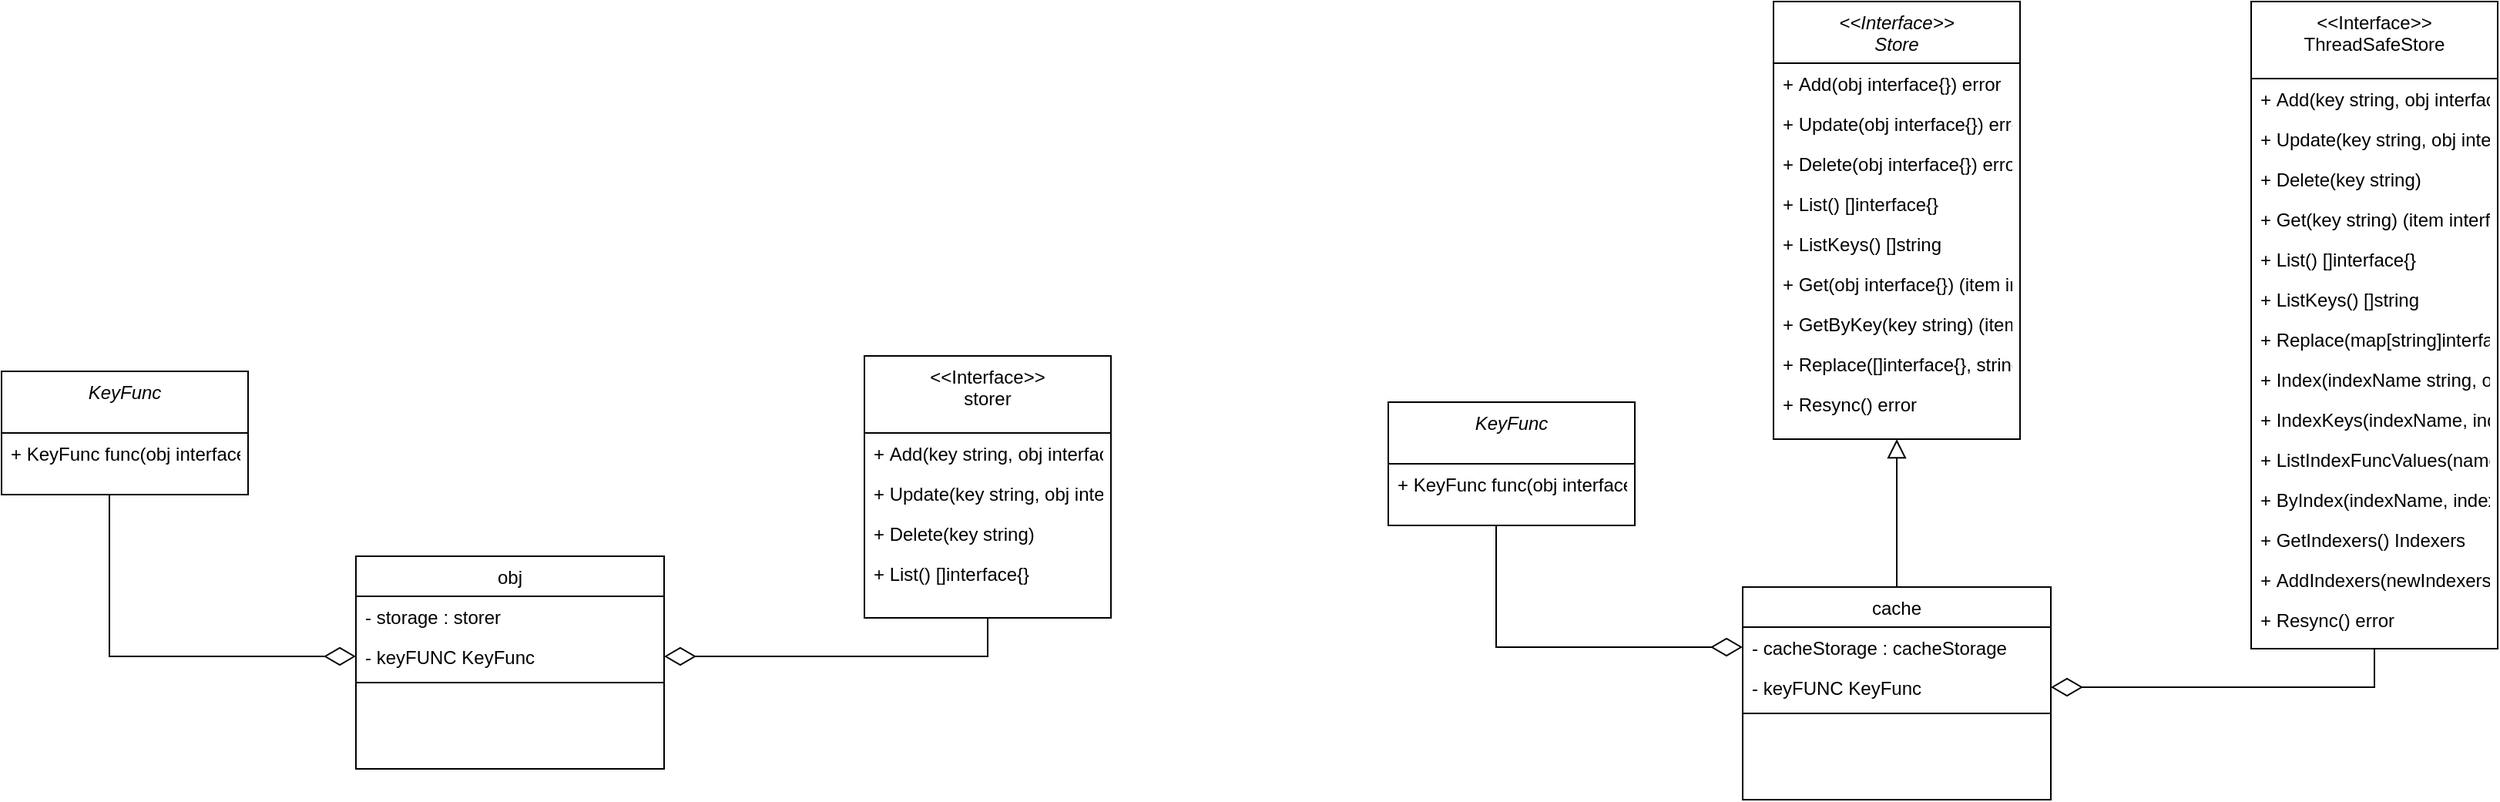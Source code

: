 <mxfile version="13.9.9" type="device"><diagram id="C5RBs43oDa-KdzZeNtuy" name="Page-1"><mxGraphModel dx="3080" dy="2029" grid="1" gridSize="10" guides="1" tooltips="1" connect="1" arrows="1" fold="1" page="1" pageScale="1" pageWidth="827" pageHeight="1169" math="0" shadow="0"><root><mxCell id="WIyWlLk6GJQsqaUBKTNV-0"/><mxCell id="WIyWlLk6GJQsqaUBKTNV-1" parent="WIyWlLk6GJQsqaUBKTNV-0"/><mxCell id="zkfFHV4jXpPFQw0GAbJ--0" value="&lt;&lt;Interface&gt;&gt;&#10;Store" style="swimlane;fontStyle=2;align=center;verticalAlign=top;childLayout=stackLayout;horizontal=1;startSize=40;horizontalStack=0;resizeParent=1;resizeLast=0;collapsible=1;marginBottom=0;rounded=0;shadow=0;strokeWidth=1;" parent="WIyWlLk6GJQsqaUBKTNV-1" vertex="1"><mxGeometry x="220" y="-20" width="160" height="284" as="geometry"><mxRectangle x="230" y="140" width="160" height="26" as="alternateBounds"/></mxGeometry></mxCell><mxCell id="zkfFHV4jXpPFQw0GAbJ--5" value="+ Add(obj interface{}) error&#10;" style="text;align=left;verticalAlign=top;spacingLeft=4;spacingRight=4;overflow=hidden;rotatable=0;points=[[0,0.5],[1,0.5]];portConstraint=eastwest;" parent="zkfFHV4jXpPFQw0GAbJ--0" vertex="1"><mxGeometry y="40" width="160" height="26" as="geometry"/></mxCell><mxCell id="L1UVriSTkmoxpFyyUEee-1" value="+ Update(obj interface{}) error&#10;" style="text;align=left;verticalAlign=top;spacingLeft=4;spacingRight=4;overflow=hidden;rotatable=0;points=[[0,0.5],[1,0.5]];portConstraint=eastwest;" vertex="1" parent="zkfFHV4jXpPFQw0GAbJ--0"><mxGeometry y="66" width="160" height="26" as="geometry"/></mxCell><mxCell id="L1UVriSTkmoxpFyyUEee-2" value="+ Delete(obj interface{}) error&#10;" style="text;align=left;verticalAlign=top;spacingLeft=4;spacingRight=4;overflow=hidden;rotatable=0;points=[[0,0.5],[1,0.5]];portConstraint=eastwest;" vertex="1" parent="zkfFHV4jXpPFQw0GAbJ--0"><mxGeometry y="92" width="160" height="26" as="geometry"/></mxCell><mxCell id="L1UVriSTkmoxpFyyUEee-3" value="+ List() []interface{}&#10;" style="text;align=left;verticalAlign=top;spacingLeft=4;spacingRight=4;overflow=hidden;rotatable=0;points=[[0,0.5],[1,0.5]];portConstraint=eastwest;" vertex="1" parent="zkfFHV4jXpPFQw0GAbJ--0"><mxGeometry y="118" width="160" height="26" as="geometry"/></mxCell><mxCell id="L1UVriSTkmoxpFyyUEee-4" value="+ ListKeys() []string&#10;" style="text;align=left;verticalAlign=top;spacingLeft=4;spacingRight=4;overflow=hidden;rotatable=0;points=[[0,0.5],[1,0.5]];portConstraint=eastwest;" vertex="1" parent="zkfFHV4jXpPFQw0GAbJ--0"><mxGeometry y="144" width="160" height="26" as="geometry"/></mxCell><mxCell id="L1UVriSTkmoxpFyyUEee-5" value="+ Get(obj interface{}) (item interface{}, exists bool, err error)&#10;" style="text;align=left;verticalAlign=top;spacingLeft=4;spacingRight=4;overflow=hidden;rotatable=0;points=[[0,0.5],[1,0.5]];portConstraint=eastwest;" vertex="1" parent="zkfFHV4jXpPFQw0GAbJ--0"><mxGeometry y="170" width="160" height="26" as="geometry"/></mxCell><mxCell id="L1UVriSTkmoxpFyyUEee-6" value="+ GetByKey(key string) (item interface{}, exists bool, err error)&#10;" style="text;align=left;verticalAlign=top;spacingLeft=4;spacingRight=4;overflow=hidden;rotatable=0;points=[[0,0.5],[1,0.5]];portConstraint=eastwest;" vertex="1" parent="zkfFHV4jXpPFQw0GAbJ--0"><mxGeometry y="196" width="160" height="26" as="geometry"/></mxCell><mxCell id="L1UVriSTkmoxpFyyUEee-7" value="+ Replace([]interface{}, string) error&#10;" style="text;align=left;verticalAlign=top;spacingLeft=4;spacingRight=4;overflow=hidden;rotatable=0;points=[[0,0.5],[1,0.5]];portConstraint=eastwest;" vertex="1" parent="zkfFHV4jXpPFQw0GAbJ--0"><mxGeometry y="222" width="160" height="26" as="geometry"/></mxCell><mxCell id="L1UVriSTkmoxpFyyUEee-8" value="+ Resync() error&#10;" style="text;align=left;verticalAlign=top;spacingLeft=4;spacingRight=4;overflow=hidden;rotatable=0;points=[[0,0.5],[1,0.5]];portConstraint=eastwest;" vertex="1" parent="zkfFHV4jXpPFQw0GAbJ--0"><mxGeometry y="248" width="160" height="26" as="geometry"/></mxCell><mxCell id="zkfFHV4jXpPFQw0GAbJ--6" value="cache" style="swimlane;fontStyle=0;align=center;verticalAlign=top;childLayout=stackLayout;horizontal=1;startSize=26;horizontalStack=0;resizeParent=1;resizeLast=0;collapsible=1;marginBottom=0;rounded=0;shadow=0;strokeWidth=1;" parent="WIyWlLk6GJQsqaUBKTNV-1" vertex="1"><mxGeometry x="200" y="360" width="200" height="138" as="geometry"><mxRectangle x="130" y="380" width="160" height="26" as="alternateBounds"/></mxGeometry></mxCell><mxCell id="zkfFHV4jXpPFQw0GAbJ--7" value="- cacheStorage : cacheStorage" style="text;align=left;verticalAlign=top;spacingLeft=4;spacingRight=4;overflow=hidden;rotatable=0;points=[[0,0.5],[1,0.5]];portConstraint=eastwest;" parent="zkfFHV4jXpPFQw0GAbJ--6" vertex="1"><mxGeometry y="26" width="200" height="26" as="geometry"/></mxCell><mxCell id="zkfFHV4jXpPFQw0GAbJ--8" value="- keyFUNC KeyFunc" style="text;align=left;verticalAlign=top;spacingLeft=4;spacingRight=4;overflow=hidden;rotatable=0;points=[[0,0.5],[1,0.5]];portConstraint=eastwest;rounded=0;shadow=0;html=0;" parent="zkfFHV4jXpPFQw0GAbJ--6" vertex="1"><mxGeometry y="52" width="200" height="26" as="geometry"/></mxCell><mxCell id="zkfFHV4jXpPFQw0GAbJ--9" value="" style="line;html=1;strokeWidth=1;align=left;verticalAlign=middle;spacingTop=-1;spacingLeft=3;spacingRight=3;rotatable=0;labelPosition=right;points=[];portConstraint=eastwest;" parent="zkfFHV4jXpPFQw0GAbJ--6" vertex="1"><mxGeometry y="78" width="200" height="8" as="geometry"/></mxCell><mxCell id="zkfFHV4jXpPFQw0GAbJ--12" value="" style="endArrow=block;endSize=10;endFill=0;shadow=0;strokeWidth=1;rounded=0;edgeStyle=elbowEdgeStyle;elbow=vertical;" parent="WIyWlLk6GJQsqaUBKTNV-1" source="zkfFHV4jXpPFQw0GAbJ--6" target="zkfFHV4jXpPFQw0GAbJ--0" edge="1"><mxGeometry width="160" relative="1" as="geometry"><mxPoint x="200" y="203" as="sourcePoint"/><mxPoint x="200" y="203" as="targetPoint"/></mxGeometry></mxCell><mxCell id="L1UVriSTkmoxpFyyUEee-23" style="edgeStyle=orthogonalEdgeStyle;rounded=0;orthogonalLoop=1;jettySize=auto;html=1;entryX=1;entryY=0.5;entryDx=0;entryDy=0;endArrow=diamondThin;endFill=0;strokeWidth=1;endSize=18;" edge="1" parent="WIyWlLk6GJQsqaUBKTNV-1" source="zkfFHV4jXpPFQw0GAbJ--13" target="zkfFHV4jXpPFQw0GAbJ--8"><mxGeometry relative="1" as="geometry"/></mxCell><mxCell id="zkfFHV4jXpPFQw0GAbJ--13" value="&lt;&lt;Interface&gt;&gt;&#10;ThreadSafeStore" style="swimlane;fontStyle=0;align=center;verticalAlign=top;childLayout=stackLayout;horizontal=1;startSize=50;horizontalStack=0;resizeParent=1;resizeLast=0;collapsible=1;marginBottom=0;rounded=0;shadow=0;strokeWidth=1;" parent="WIyWlLk6GJQsqaUBKTNV-1" vertex="1"><mxGeometry x="530" y="-20" width="160" height="420" as="geometry"><mxRectangle x="340" y="380" width="170" height="26" as="alternateBounds"/></mxGeometry></mxCell><mxCell id="L1UVriSTkmoxpFyyUEee-9" value="+ Add(key string, obj interface{})&#10;" style="text;align=left;verticalAlign=top;spacingLeft=4;spacingRight=4;overflow=hidden;rotatable=0;points=[[0,0.5],[1,0.5]];portConstraint=eastwest;" vertex="1" parent="zkfFHV4jXpPFQw0GAbJ--13"><mxGeometry y="50" width="160" height="26" as="geometry"/></mxCell><mxCell id="L1UVriSTkmoxpFyyUEee-10" value="+ Update(key string, obj interface{})&#10;" style="text;align=left;verticalAlign=top;spacingLeft=4;spacingRight=4;overflow=hidden;rotatable=0;points=[[0,0.5],[1,0.5]];portConstraint=eastwest;" vertex="1" parent="zkfFHV4jXpPFQw0GAbJ--13"><mxGeometry y="76" width="160" height="26" as="geometry"/></mxCell><mxCell id="L1UVriSTkmoxpFyyUEee-11" value="+ Delete(key string)&#10;" style="text;align=left;verticalAlign=top;spacingLeft=4;spacingRight=4;overflow=hidden;rotatable=0;points=[[0,0.5],[1,0.5]];portConstraint=eastwest;" vertex="1" parent="zkfFHV4jXpPFQw0GAbJ--13"><mxGeometry y="102" width="160" height="26" as="geometry"/></mxCell><mxCell id="L1UVriSTkmoxpFyyUEee-12" value="+ Get(key string) (item interface{}, exists bool)&#10;" style="text;align=left;verticalAlign=top;spacingLeft=4;spacingRight=4;overflow=hidden;rotatable=0;points=[[0,0.5],[1,0.5]];portConstraint=eastwest;" vertex="1" parent="zkfFHV4jXpPFQw0GAbJ--13"><mxGeometry y="128" width="160" height="26" as="geometry"/></mxCell><mxCell id="L1UVriSTkmoxpFyyUEee-13" value="+ List() []interface{}&#10;" style="text;align=left;verticalAlign=top;spacingLeft=4;spacingRight=4;overflow=hidden;rotatable=0;points=[[0,0.5],[1,0.5]];portConstraint=eastwest;" vertex="1" parent="zkfFHV4jXpPFQw0GAbJ--13"><mxGeometry y="154" width="160" height="26" as="geometry"/></mxCell><mxCell id="L1UVriSTkmoxpFyyUEee-14" value="+ ListKeys() []string&#10;" style="text;align=left;verticalAlign=top;spacingLeft=4;spacingRight=4;overflow=hidden;rotatable=0;points=[[0,0.5],[1,0.5]];portConstraint=eastwest;" vertex="1" parent="zkfFHV4jXpPFQw0GAbJ--13"><mxGeometry y="180" width="160" height="26" as="geometry"/></mxCell><mxCell id="L1UVriSTkmoxpFyyUEee-15" value="+ Replace(map[string]interface{}, string)&#10;" style="text;align=left;verticalAlign=top;spacingLeft=4;spacingRight=4;overflow=hidden;rotatable=0;points=[[0,0.5],[1,0.5]];portConstraint=eastwest;" vertex="1" parent="zkfFHV4jXpPFQw0GAbJ--13"><mxGeometry y="206" width="160" height="26" as="geometry"/></mxCell><mxCell id="L1UVriSTkmoxpFyyUEee-16" value="+ Index(indexName string, obj interface{}) ([]interface{}, error)&#10;" style="text;align=left;verticalAlign=top;spacingLeft=4;spacingRight=4;overflow=hidden;rotatable=0;points=[[0,0.5],[1,0.5]];portConstraint=eastwest;" vertex="1" parent="zkfFHV4jXpPFQw0GAbJ--13"><mxGeometry y="232" width="160" height="26" as="geometry"/></mxCell><mxCell id="L1UVriSTkmoxpFyyUEee-17" value="+ IndexKeys(indexName, indexKey string) ([]string, error)&#10;" style="text;align=left;verticalAlign=top;spacingLeft=4;spacingRight=4;overflow=hidden;rotatable=0;points=[[0,0.5],[1,0.5]];portConstraint=eastwest;" vertex="1" parent="zkfFHV4jXpPFQw0GAbJ--13"><mxGeometry y="258" width="160" height="26" as="geometry"/></mxCell><mxCell id="L1UVriSTkmoxpFyyUEee-18" value="+ ListIndexFuncValues(name string) []string&#10;" style="text;align=left;verticalAlign=top;spacingLeft=4;spacingRight=4;overflow=hidden;rotatable=0;points=[[0,0.5],[1,0.5]];portConstraint=eastwest;" vertex="1" parent="zkfFHV4jXpPFQw0GAbJ--13"><mxGeometry y="284" width="160" height="26" as="geometry"/></mxCell><mxCell id="L1UVriSTkmoxpFyyUEee-19" value="+ ByIndex(indexName, indexKey string) ([]interface{}, error)&#10;" style="text;align=left;verticalAlign=top;spacingLeft=4;spacingRight=4;overflow=hidden;rotatable=0;points=[[0,0.5],[1,0.5]];portConstraint=eastwest;" vertex="1" parent="zkfFHV4jXpPFQw0GAbJ--13"><mxGeometry y="310" width="160" height="26" as="geometry"/></mxCell><mxCell id="L1UVriSTkmoxpFyyUEee-20" value="+ GetIndexers() Indexers&#10;" style="text;align=left;verticalAlign=top;spacingLeft=4;spacingRight=4;overflow=hidden;rotatable=0;points=[[0,0.5],[1,0.5]];portConstraint=eastwest;" vertex="1" parent="zkfFHV4jXpPFQw0GAbJ--13"><mxGeometry y="336" width="160" height="26" as="geometry"/></mxCell><mxCell id="L1UVriSTkmoxpFyyUEee-21" value="+ AddIndexers(newIndexers Indexers) error&#10;" style="text;align=left;verticalAlign=top;spacingLeft=4;spacingRight=4;overflow=hidden;rotatable=0;points=[[0,0.5],[1,0.5]];portConstraint=eastwest;" vertex="1" parent="zkfFHV4jXpPFQw0GAbJ--13"><mxGeometry y="362" width="160" height="26" as="geometry"/></mxCell><mxCell id="L1UVriSTkmoxpFyyUEee-22" value="+ Resync() error&#10;" style="text;align=left;verticalAlign=top;spacingLeft=4;spacingRight=4;overflow=hidden;rotatable=0;points=[[0,0.5],[1,0.5]];portConstraint=eastwest;" vertex="1" parent="zkfFHV4jXpPFQw0GAbJ--13"><mxGeometry y="388" width="160" height="26" as="geometry"/></mxCell><mxCell id="L1UVriSTkmoxpFyyUEee-34" style="edgeStyle=orthogonalEdgeStyle;rounded=0;orthogonalLoop=1;jettySize=auto;html=1;entryX=0;entryY=0.5;entryDx=0;entryDy=0;endArrow=diamondThin;endFill=0;endSize=18;strokeWidth=1;" edge="1" parent="WIyWlLk6GJQsqaUBKTNV-1" source="L1UVriSTkmoxpFyyUEee-24" target="zkfFHV4jXpPFQw0GAbJ--7"><mxGeometry relative="1" as="geometry"><Array as="points"><mxPoint x="40" y="399"/></Array></mxGeometry></mxCell><mxCell id="L1UVriSTkmoxpFyyUEee-24" value="KeyFunc" style="swimlane;fontStyle=2;align=center;verticalAlign=top;childLayout=stackLayout;horizontal=1;startSize=40;horizontalStack=0;resizeParent=1;resizeLast=0;collapsible=1;marginBottom=0;rounded=0;shadow=0;strokeWidth=1;" vertex="1" parent="WIyWlLk6GJQsqaUBKTNV-1"><mxGeometry x="-30" y="240" width="160" height="80" as="geometry"><mxRectangle x="230" y="140" width="160" height="26" as="alternateBounds"/></mxGeometry></mxCell><mxCell id="L1UVriSTkmoxpFyyUEee-26" value="+ KeyFunc func(obj interface{}) (string, error)" style="text;align=left;verticalAlign=top;spacingLeft=4;spacingRight=4;overflow=hidden;rotatable=0;points=[[0,0.5],[1,0.5]];portConstraint=eastwest;" vertex="1" parent="L1UVriSTkmoxpFyyUEee-24"><mxGeometry y="40" width="160" height="26" as="geometry"/></mxCell><mxCell id="L1UVriSTkmoxpFyyUEee-45" value="obj" style="swimlane;fontStyle=0;align=center;verticalAlign=top;childLayout=stackLayout;horizontal=1;startSize=26;horizontalStack=0;resizeParent=1;resizeLast=0;collapsible=1;marginBottom=0;rounded=0;shadow=0;strokeWidth=1;" vertex="1" parent="WIyWlLk6GJQsqaUBKTNV-1"><mxGeometry x="-700" y="340" width="200" height="138" as="geometry"><mxRectangle x="130" y="380" width="160" height="26" as="alternateBounds"/></mxGeometry></mxCell><mxCell id="L1UVriSTkmoxpFyyUEee-46" value="- storage : storer" style="text;align=left;verticalAlign=top;spacingLeft=4;spacingRight=4;overflow=hidden;rotatable=0;points=[[0,0.5],[1,0.5]];portConstraint=eastwest;" vertex="1" parent="L1UVriSTkmoxpFyyUEee-45"><mxGeometry y="26" width="200" height="26" as="geometry"/></mxCell><mxCell id="L1UVriSTkmoxpFyyUEee-47" value="- keyFUNC KeyFunc" style="text;align=left;verticalAlign=top;spacingLeft=4;spacingRight=4;overflow=hidden;rotatable=0;points=[[0,0.5],[1,0.5]];portConstraint=eastwest;rounded=0;shadow=0;html=0;" vertex="1" parent="L1UVriSTkmoxpFyyUEee-45"><mxGeometry y="52" width="200" height="26" as="geometry"/></mxCell><mxCell id="L1UVriSTkmoxpFyyUEee-48" value="" style="line;html=1;strokeWidth=1;align=left;verticalAlign=middle;spacingTop=-1;spacingLeft=3;spacingRight=3;rotatable=0;labelPosition=right;points=[];portConstraint=eastwest;" vertex="1" parent="L1UVriSTkmoxpFyyUEee-45"><mxGeometry y="78" width="200" height="8" as="geometry"/></mxCell><mxCell id="L1UVriSTkmoxpFyyUEee-50" style="edgeStyle=orthogonalEdgeStyle;rounded=0;orthogonalLoop=1;jettySize=auto;html=1;entryX=1;entryY=0.5;entryDx=0;entryDy=0;endArrow=diamondThin;endFill=0;strokeWidth=1;endSize=18;" edge="1" source="L1UVriSTkmoxpFyyUEee-54" target="L1UVriSTkmoxpFyyUEee-47" parent="WIyWlLk6GJQsqaUBKTNV-1"><mxGeometry relative="1" as="geometry"/></mxCell><mxCell id="L1UVriSTkmoxpFyyUEee-51" style="edgeStyle=orthogonalEdgeStyle;rounded=0;orthogonalLoop=1;jettySize=auto;html=1;entryX=0;entryY=0.5;entryDx=0;entryDy=0;endArrow=diamondThin;endFill=0;endSize=18;strokeWidth=1;" edge="1" source="L1UVriSTkmoxpFyyUEee-52" target="L1UVriSTkmoxpFyyUEee-47" parent="WIyWlLk6GJQsqaUBKTNV-1"><mxGeometry relative="1" as="geometry"><Array as="points"><mxPoint x="-860" y="405"/></Array></mxGeometry></mxCell><mxCell id="L1UVriSTkmoxpFyyUEee-52" value="KeyFunc" style="swimlane;fontStyle=2;align=center;verticalAlign=top;childLayout=stackLayout;horizontal=1;startSize=40;horizontalStack=0;resizeParent=1;resizeLast=0;collapsible=1;marginBottom=0;rounded=0;shadow=0;strokeWidth=1;" vertex="1" parent="WIyWlLk6GJQsqaUBKTNV-1"><mxGeometry x="-930" y="220" width="160" height="80" as="geometry"><mxRectangle x="230" y="140" width="160" height="26" as="alternateBounds"/></mxGeometry></mxCell><mxCell id="L1UVriSTkmoxpFyyUEee-53" value="+ KeyFunc func(obj interface{}) (string, error)" style="text;align=left;verticalAlign=top;spacingLeft=4;spacingRight=4;overflow=hidden;rotatable=0;points=[[0,0.5],[1,0.5]];portConstraint=eastwest;" vertex="1" parent="L1UVriSTkmoxpFyyUEee-52"><mxGeometry y="40" width="160" height="26" as="geometry"/></mxCell><mxCell id="L1UVriSTkmoxpFyyUEee-54" value="&lt;&lt;Interface&gt;&gt;&#10;storer" style="swimlane;fontStyle=0;align=center;verticalAlign=top;childLayout=stackLayout;horizontal=1;startSize=50;horizontalStack=0;resizeParent=1;resizeLast=0;collapsible=1;marginBottom=0;rounded=0;shadow=0;strokeWidth=1;" vertex="1" parent="WIyWlLk6GJQsqaUBKTNV-1"><mxGeometry x="-370" y="210" width="160" height="170" as="geometry"><mxRectangle x="340" y="380" width="170" height="26" as="alternateBounds"/></mxGeometry></mxCell><mxCell id="L1UVriSTkmoxpFyyUEee-55" value="+ Add(key string, obj interface{})&#10;" style="text;align=left;verticalAlign=top;spacingLeft=4;spacingRight=4;overflow=hidden;rotatable=0;points=[[0,0.5],[1,0.5]];portConstraint=eastwest;" vertex="1" parent="L1UVriSTkmoxpFyyUEee-54"><mxGeometry y="50" width="160" height="26" as="geometry"/></mxCell><mxCell id="L1UVriSTkmoxpFyyUEee-56" value="+ Update(key string, obj interface{})&#10;" style="text;align=left;verticalAlign=top;spacingLeft=4;spacingRight=4;overflow=hidden;rotatable=0;points=[[0,0.5],[1,0.5]];portConstraint=eastwest;" vertex="1" parent="L1UVriSTkmoxpFyyUEee-54"><mxGeometry y="76" width="160" height="26" as="geometry"/></mxCell><mxCell id="L1UVriSTkmoxpFyyUEee-57" value="+ Delete(key string)&#10;" style="text;align=left;verticalAlign=top;spacingLeft=4;spacingRight=4;overflow=hidden;rotatable=0;points=[[0,0.5],[1,0.5]];portConstraint=eastwest;" vertex="1" parent="L1UVriSTkmoxpFyyUEee-54"><mxGeometry y="102" width="160" height="26" as="geometry"/></mxCell><mxCell id="L1UVriSTkmoxpFyyUEee-59" value="+ List() []interface{}&#10;" style="text;align=left;verticalAlign=top;spacingLeft=4;spacingRight=4;overflow=hidden;rotatable=0;points=[[0,0.5],[1,0.5]];portConstraint=eastwest;" vertex="1" parent="L1UVriSTkmoxpFyyUEee-54"><mxGeometry y="128" width="160" height="26" as="geometry"/></mxCell></root></mxGraphModel></diagram></mxfile>